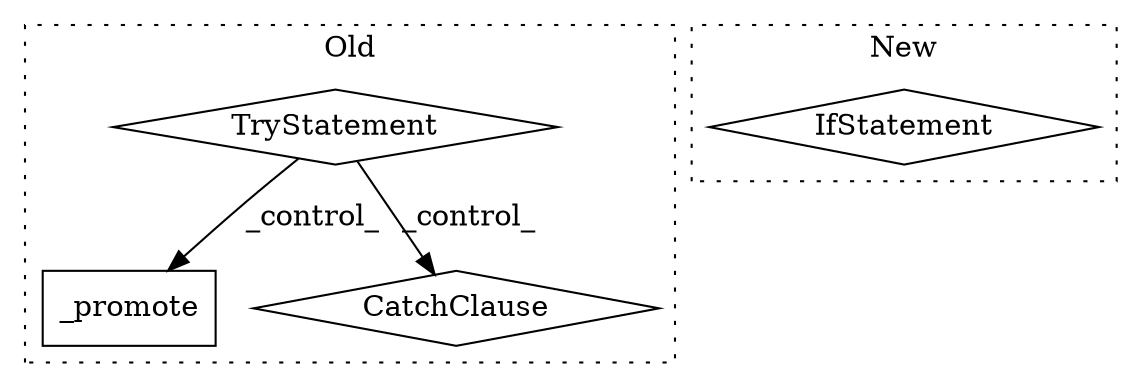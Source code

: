 digraph G {
subgraph cluster0 {
1 [label="_promote" a="32" s="2010,2022" l="9,1" shape="box"];
3 [label="TryStatement" a="54" s="1981" l="4" shape="diamond"];
4 [label="CatchClause" a="12" s="2034,2063" l="13,2" shape="diamond"];
label = "Old";
style="dotted";
}
subgraph cluster1 {
2 [label="IfStatement" a="25" s="1183,1211" l="4,2" shape="diamond"];
label = "New";
style="dotted";
}
3 -> 4 [label="_control_"];
3 -> 1 [label="_control_"];
}